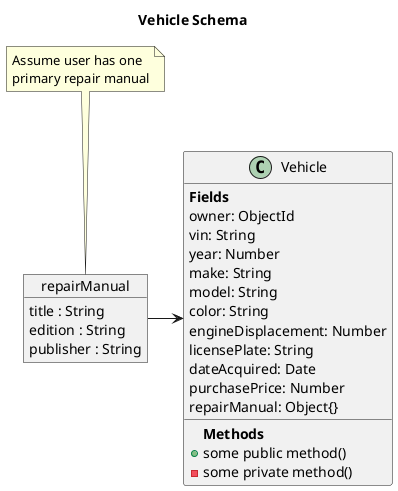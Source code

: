 @startuml

title  Vehicle Schema
class Vehicle {
{field} **Fields**
owner: ObjectId
vin: String
year: Number
make: String
model: String
color: String
engineDisplacement: Number
licensePlate: String
dateAcquired: Date
purchasePrice: Number
repairManual: Object{}

{method}**Methods**
+some public method()
-some private method()
}


object repairManual{
title : String
edition : String
publisher : String
}



note top
Assume user has one
primary repair manual
end note


repairManual -> Vehicle



@enduml